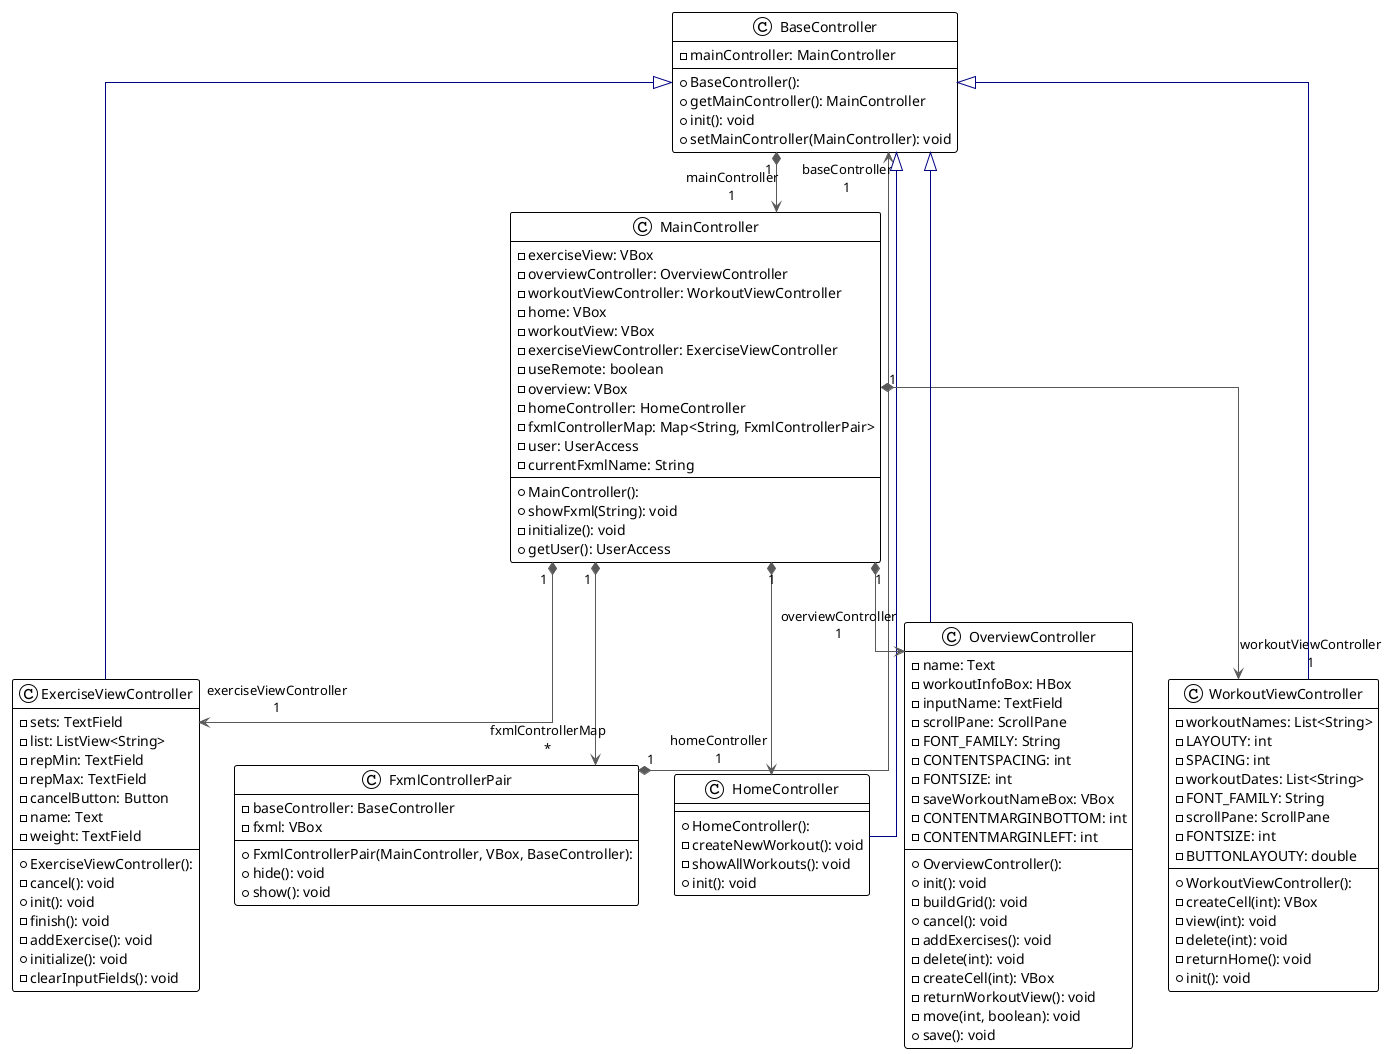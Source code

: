 @startuml

!theme plain
top to bottom direction
skinparam linetype ortho

class BaseController {
  + BaseController():
  - mainController: MainController
  + getMainController(): MainController
  + init(): void
  + setMainController(MainController): void
}
class ExerciseViewController {
  + ExerciseViewController():
  - sets: TextField
  - list: ListView<String>
  - repMin: TextField
  - repMax: TextField
  - cancelButton: Button
  - name: Text
  - weight: TextField
  - cancel(): void
  + init(): void
  - finish(): void
  - addExercise(): void
  + initialize(): void
  - clearInputFields(): void
}
class FxmlControllerPair {
  + FxmlControllerPair(MainController, VBox, BaseController):
  - baseController: BaseController
  - fxml: VBox
  + hide(): void
  + show(): void
}
class HomeController {
  + HomeController():
  - createNewWorkout(): void
  - showAllWorkouts(): void
  + init(): void
}
class MainController {
  + MainController():
  - exerciseView: VBox
  - overviewController: OverviewController
  - workoutViewController: WorkoutViewController
  - home: VBox
  - workoutView: VBox
  - exerciseViewController: ExerciseViewController
  - useRemote: boolean
  - overview: VBox
  - homeController: HomeController
  - fxmlControllerMap: Map<String, FxmlControllerPair>
  - user: UserAccess
  - currentFxmlName: String
  + showFxml(String): void
  - initialize(): void
  + getUser(): UserAccess
}
class OverviewController {
  + OverviewController():
  - name: Text
  - workoutInfoBox: HBox
  - inputName: TextField
  - scrollPane: ScrollPane
  - FONT_FAMILY: String
  - CONTENTSPACING: int
  - FONTSIZE: int
  - saveWorkoutNameBox: VBox
  - CONTENTMARGINBOTTOM: int
  - CONTENTMARGINLEFT: int
  + init(): void
  - buildGrid(): void
  + cancel(): void
  - addExercises(): void
  - delete(int): void
  - createCell(int): VBox
  - returnWorkoutView(): void
  - move(int, boolean): void
  + save(): void
}
class WorkoutViewController {
  + WorkoutViewController():
  - workoutNames: List<String>
  - LAYOUTY: int
  - SPACING: int
  - workoutDates: List<String>
  - FONT_FAMILY: String
  - scrollPane: ScrollPane
  - FONTSIZE: int
  - BUTTONLAYOUTY: double
  - createCell(int): VBox
  - view(int): void
  - delete(int): void
  - returnHome(): void
  + init(): void
}

BaseController             "1" *-[#595959,plain]-> "mainController\n1" MainController
ExerciseViewController      -[#000082,plain]-^  BaseController
FxmlControllerPair         "1" *-[#595959,plain]-> "baseController\n1" BaseController
HomeController              -[#000082,plain]-^  BaseController
MainController             "1" *-[#595959,plain]-> "exerciseViewController\n1" ExerciseViewController
MainController             "1" *-[#595959,plain]-> "fxmlControllerMap\n*" FxmlControllerPair
MainController             "1" *-[#595959,plain]-> "homeController\n1" HomeController
MainController             "1" *-[#595959,plain]-> "overviewController\n1" OverviewController
MainController             "1" *-[#595959,plain]-> "workoutViewController\n1" WorkoutViewController
OverviewController          -[#000082,plain]-^  BaseController
WorkoutViewController       -[#000082,plain]-^  BaseController
@enduml
